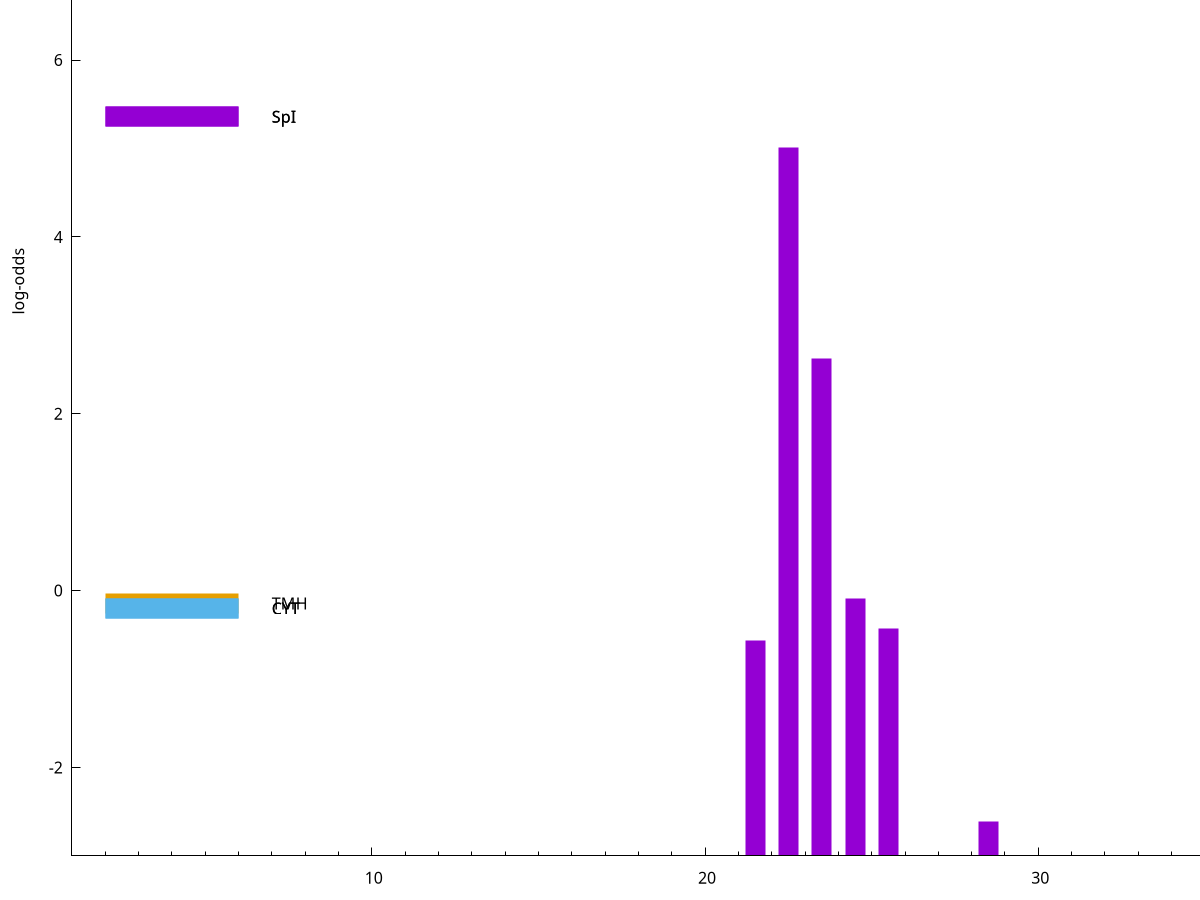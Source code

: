 set title "LipoP predictions for SRR5666568.gff"
set size 2., 1.4
set xrange [1:70] 
set mxtics 10
set yrange [-3:10]
set y2range [0:13]
set ylabel "log-odds"
set term postscript eps color solid "Helvetica" 30
set output "SRR5666568.gff642.eps"
set arrow from 2,5.35916 to 6,5.35916 nohead lt 1 lw 20
set label "SpI" at 7,5.35916
set arrow from 2,-0.146225 to 6,-0.146225 nohead lt 4 lw 20
set label "TMH" at 7,-0.146225
set arrow from 2,-0.200913 to 6,-0.200913 nohead lt 3 lw 20
set label "CYT" at 7,-0.200913
set arrow from 2,-0.200913 to 6,-0.200913 nohead lt 3 lw 20
set label "CYT" at 7,-0.200913
set arrow from 2,5.35916 to 6,5.35916 nohead lt 1 lw 20
set label "SpI" at 7,5.35916
# NOTE: The scores below are the log-odds scores with the threshold
# NOTE: subtracted (a hack to make gnuplot make the histogram all
# NOTE: look nice).
plot "-" axes x1y2 title "" with impulses lt 1 lw 20
22.500000 8.010590
23.500000 5.625690
24.500000 2.915554
25.500000 2.568708
21.500000 2.432800
28.500000 0.392460
e
exit
